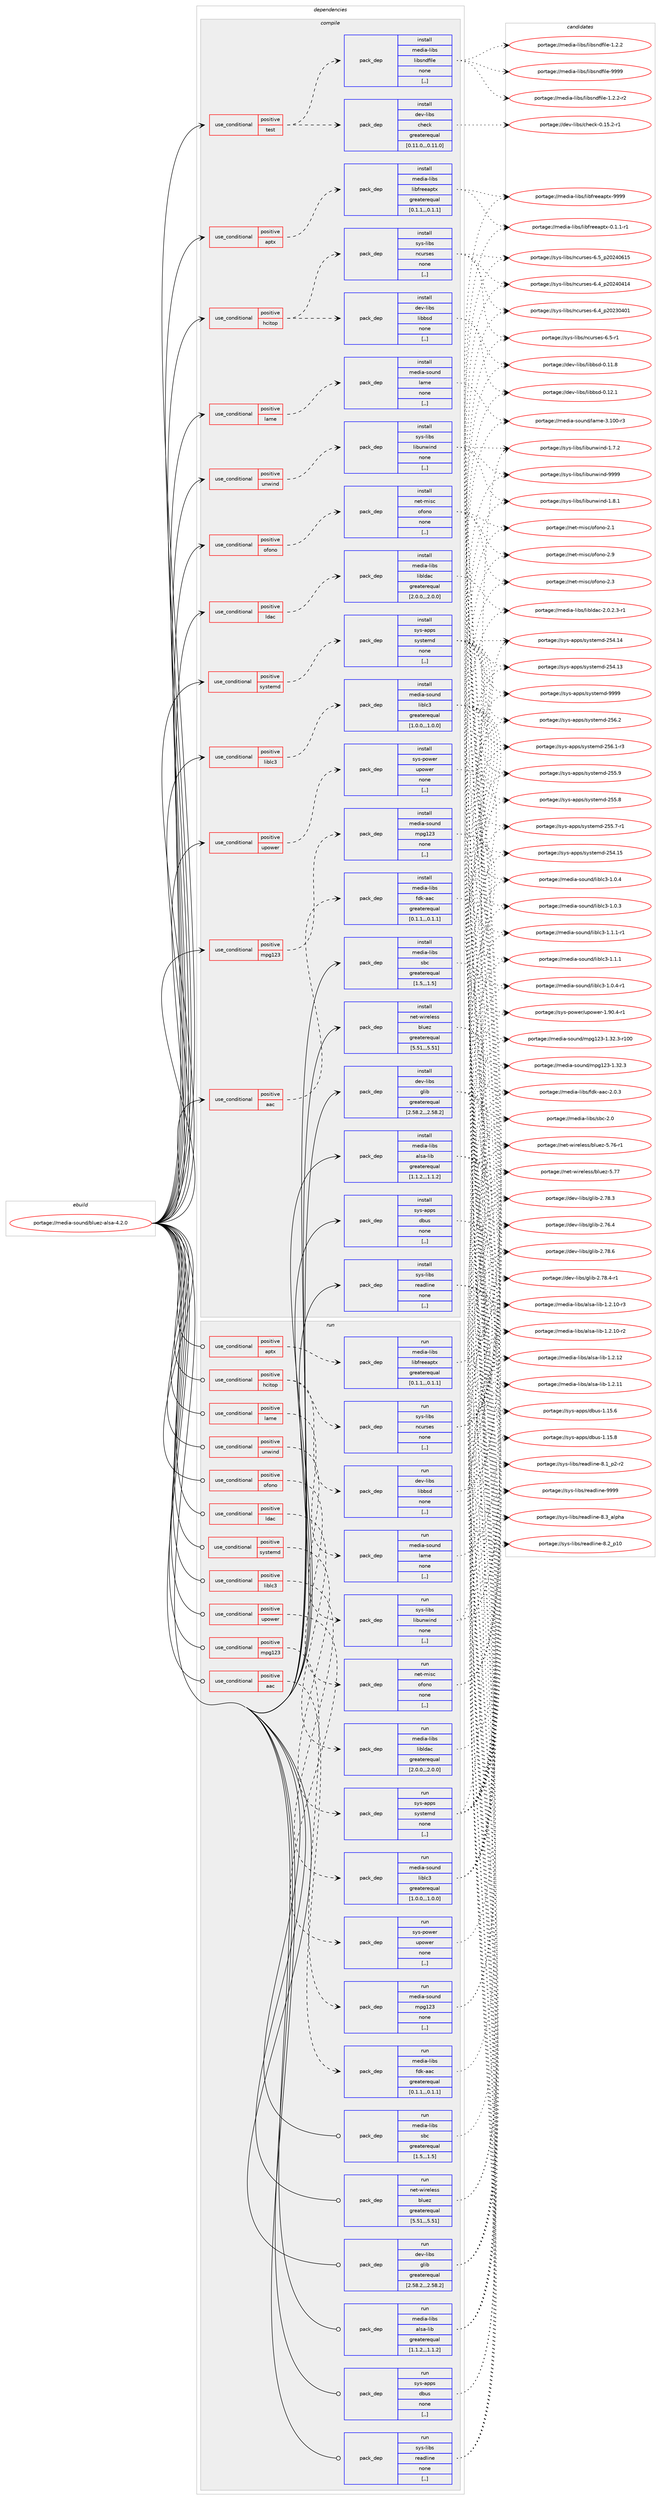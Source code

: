 digraph prolog {

# *************
# Graph options
# *************

newrank=true;
concentrate=true;
compound=true;
graph [rankdir=LR,fontname=Helvetica,fontsize=10,ranksep=1.5];#, ranksep=2.5, nodesep=0.2];
edge  [arrowhead=vee];
node  [fontname=Helvetica,fontsize=10];

# **********
# The ebuild
# **********

subgraph cluster_leftcol {
color=gray;
label=<<i>ebuild</i>>;
id [label="portage://media-sound/bluez-alsa-4.2.0", color=red, width=4, href="../media-sound/bluez-alsa-4.2.0.svg"];
}

# ****************
# The dependencies
# ****************

subgraph cluster_midcol {
color=gray;
label=<<i>dependencies</i>>;
subgraph cluster_compile {
fillcolor="#eeeeee";
style=filled;
label=<<i>compile</i>>;
subgraph cond79362 {
dependency313427 [label=<<TABLE BORDER="0" CELLBORDER="1" CELLSPACING="0" CELLPADDING="4"><TR><TD ROWSPAN="3" CELLPADDING="10">use_conditional</TD></TR><TR><TD>positive</TD></TR><TR><TD>aac</TD></TR></TABLE>>, shape=none, color=red];
subgraph pack231629 {
dependency313428 [label=<<TABLE BORDER="0" CELLBORDER="1" CELLSPACING="0" CELLPADDING="4" WIDTH="220"><TR><TD ROWSPAN="6" CELLPADDING="30">pack_dep</TD></TR><TR><TD WIDTH="110">install</TD></TR><TR><TD>media-libs</TD></TR><TR><TD>fdk-aac</TD></TR><TR><TD>greaterequal</TD></TR><TR><TD>[0.1.1,,,0.1.1]</TD></TR></TABLE>>, shape=none, color=blue];
}
dependency313427:e -> dependency313428:w [weight=20,style="dashed",arrowhead="vee"];
}
id:e -> dependency313427:w [weight=20,style="solid",arrowhead="vee"];
subgraph cond79363 {
dependency313429 [label=<<TABLE BORDER="0" CELLBORDER="1" CELLSPACING="0" CELLPADDING="4"><TR><TD ROWSPAN="3" CELLPADDING="10">use_conditional</TD></TR><TR><TD>positive</TD></TR><TR><TD>aptx</TD></TR></TABLE>>, shape=none, color=red];
subgraph pack231630 {
dependency313430 [label=<<TABLE BORDER="0" CELLBORDER="1" CELLSPACING="0" CELLPADDING="4" WIDTH="220"><TR><TD ROWSPAN="6" CELLPADDING="30">pack_dep</TD></TR><TR><TD WIDTH="110">install</TD></TR><TR><TD>media-libs</TD></TR><TR><TD>libfreeaptx</TD></TR><TR><TD>greaterequal</TD></TR><TR><TD>[0.1.1,,,0.1.1]</TD></TR></TABLE>>, shape=none, color=blue];
}
dependency313429:e -> dependency313430:w [weight=20,style="dashed",arrowhead="vee"];
}
id:e -> dependency313429:w [weight=20,style="solid",arrowhead="vee"];
subgraph cond79364 {
dependency313431 [label=<<TABLE BORDER="0" CELLBORDER="1" CELLSPACING="0" CELLPADDING="4"><TR><TD ROWSPAN="3" CELLPADDING="10">use_conditional</TD></TR><TR><TD>positive</TD></TR><TR><TD>hcitop</TD></TR></TABLE>>, shape=none, color=red];
subgraph pack231631 {
dependency313432 [label=<<TABLE BORDER="0" CELLBORDER="1" CELLSPACING="0" CELLPADDING="4" WIDTH="220"><TR><TD ROWSPAN="6" CELLPADDING="30">pack_dep</TD></TR><TR><TD WIDTH="110">install</TD></TR><TR><TD>dev-libs</TD></TR><TR><TD>libbsd</TD></TR><TR><TD>none</TD></TR><TR><TD>[,,]</TD></TR></TABLE>>, shape=none, color=blue];
}
dependency313431:e -> dependency313432:w [weight=20,style="dashed",arrowhead="vee"];
subgraph pack231632 {
dependency313433 [label=<<TABLE BORDER="0" CELLBORDER="1" CELLSPACING="0" CELLPADDING="4" WIDTH="220"><TR><TD ROWSPAN="6" CELLPADDING="30">pack_dep</TD></TR><TR><TD WIDTH="110">install</TD></TR><TR><TD>sys-libs</TD></TR><TR><TD>ncurses</TD></TR><TR><TD>none</TD></TR><TR><TD>[,,]</TD></TR></TABLE>>, shape=none, color=blue];
}
dependency313431:e -> dependency313433:w [weight=20,style="dashed",arrowhead="vee"];
}
id:e -> dependency313431:w [weight=20,style="solid",arrowhead="vee"];
subgraph cond79365 {
dependency313434 [label=<<TABLE BORDER="0" CELLBORDER="1" CELLSPACING="0" CELLPADDING="4"><TR><TD ROWSPAN="3" CELLPADDING="10">use_conditional</TD></TR><TR><TD>positive</TD></TR><TR><TD>lame</TD></TR></TABLE>>, shape=none, color=red];
subgraph pack231633 {
dependency313435 [label=<<TABLE BORDER="0" CELLBORDER="1" CELLSPACING="0" CELLPADDING="4" WIDTH="220"><TR><TD ROWSPAN="6" CELLPADDING="30">pack_dep</TD></TR><TR><TD WIDTH="110">install</TD></TR><TR><TD>media-sound</TD></TR><TR><TD>lame</TD></TR><TR><TD>none</TD></TR><TR><TD>[,,]</TD></TR></TABLE>>, shape=none, color=blue];
}
dependency313434:e -> dependency313435:w [weight=20,style="dashed",arrowhead="vee"];
}
id:e -> dependency313434:w [weight=20,style="solid",arrowhead="vee"];
subgraph cond79366 {
dependency313436 [label=<<TABLE BORDER="0" CELLBORDER="1" CELLSPACING="0" CELLPADDING="4"><TR><TD ROWSPAN="3" CELLPADDING="10">use_conditional</TD></TR><TR><TD>positive</TD></TR><TR><TD>ldac</TD></TR></TABLE>>, shape=none, color=red];
subgraph pack231634 {
dependency313437 [label=<<TABLE BORDER="0" CELLBORDER="1" CELLSPACING="0" CELLPADDING="4" WIDTH="220"><TR><TD ROWSPAN="6" CELLPADDING="30">pack_dep</TD></TR><TR><TD WIDTH="110">install</TD></TR><TR><TD>media-libs</TD></TR><TR><TD>libldac</TD></TR><TR><TD>greaterequal</TD></TR><TR><TD>[2.0.0,,,2.0.0]</TD></TR></TABLE>>, shape=none, color=blue];
}
dependency313436:e -> dependency313437:w [weight=20,style="dashed",arrowhead="vee"];
}
id:e -> dependency313436:w [weight=20,style="solid",arrowhead="vee"];
subgraph cond79367 {
dependency313438 [label=<<TABLE BORDER="0" CELLBORDER="1" CELLSPACING="0" CELLPADDING="4"><TR><TD ROWSPAN="3" CELLPADDING="10">use_conditional</TD></TR><TR><TD>positive</TD></TR><TR><TD>liblc3</TD></TR></TABLE>>, shape=none, color=red];
subgraph pack231635 {
dependency313439 [label=<<TABLE BORDER="0" CELLBORDER="1" CELLSPACING="0" CELLPADDING="4" WIDTH="220"><TR><TD ROWSPAN="6" CELLPADDING="30">pack_dep</TD></TR><TR><TD WIDTH="110">install</TD></TR><TR><TD>media-sound</TD></TR><TR><TD>liblc3</TD></TR><TR><TD>greaterequal</TD></TR><TR><TD>[1.0.0,,,1.0.0]</TD></TR></TABLE>>, shape=none, color=blue];
}
dependency313438:e -> dependency313439:w [weight=20,style="dashed",arrowhead="vee"];
}
id:e -> dependency313438:w [weight=20,style="solid",arrowhead="vee"];
subgraph cond79368 {
dependency313440 [label=<<TABLE BORDER="0" CELLBORDER="1" CELLSPACING="0" CELLPADDING="4"><TR><TD ROWSPAN="3" CELLPADDING="10">use_conditional</TD></TR><TR><TD>positive</TD></TR><TR><TD>mpg123</TD></TR></TABLE>>, shape=none, color=red];
subgraph pack231636 {
dependency313441 [label=<<TABLE BORDER="0" CELLBORDER="1" CELLSPACING="0" CELLPADDING="4" WIDTH="220"><TR><TD ROWSPAN="6" CELLPADDING="30">pack_dep</TD></TR><TR><TD WIDTH="110">install</TD></TR><TR><TD>media-sound</TD></TR><TR><TD>mpg123</TD></TR><TR><TD>none</TD></TR><TR><TD>[,,]</TD></TR></TABLE>>, shape=none, color=blue];
}
dependency313440:e -> dependency313441:w [weight=20,style="dashed",arrowhead="vee"];
}
id:e -> dependency313440:w [weight=20,style="solid",arrowhead="vee"];
subgraph cond79369 {
dependency313442 [label=<<TABLE BORDER="0" CELLBORDER="1" CELLSPACING="0" CELLPADDING="4"><TR><TD ROWSPAN="3" CELLPADDING="10">use_conditional</TD></TR><TR><TD>positive</TD></TR><TR><TD>ofono</TD></TR></TABLE>>, shape=none, color=red];
subgraph pack231637 {
dependency313443 [label=<<TABLE BORDER="0" CELLBORDER="1" CELLSPACING="0" CELLPADDING="4" WIDTH="220"><TR><TD ROWSPAN="6" CELLPADDING="30">pack_dep</TD></TR><TR><TD WIDTH="110">install</TD></TR><TR><TD>net-misc</TD></TR><TR><TD>ofono</TD></TR><TR><TD>none</TD></TR><TR><TD>[,,]</TD></TR></TABLE>>, shape=none, color=blue];
}
dependency313442:e -> dependency313443:w [weight=20,style="dashed",arrowhead="vee"];
}
id:e -> dependency313442:w [weight=20,style="solid",arrowhead="vee"];
subgraph cond79370 {
dependency313444 [label=<<TABLE BORDER="0" CELLBORDER="1" CELLSPACING="0" CELLPADDING="4"><TR><TD ROWSPAN="3" CELLPADDING="10">use_conditional</TD></TR><TR><TD>positive</TD></TR><TR><TD>systemd</TD></TR></TABLE>>, shape=none, color=red];
subgraph pack231638 {
dependency313445 [label=<<TABLE BORDER="0" CELLBORDER="1" CELLSPACING="0" CELLPADDING="4" WIDTH="220"><TR><TD ROWSPAN="6" CELLPADDING="30">pack_dep</TD></TR><TR><TD WIDTH="110">install</TD></TR><TR><TD>sys-apps</TD></TR><TR><TD>systemd</TD></TR><TR><TD>none</TD></TR><TR><TD>[,,]</TD></TR></TABLE>>, shape=none, color=blue];
}
dependency313444:e -> dependency313445:w [weight=20,style="dashed",arrowhead="vee"];
}
id:e -> dependency313444:w [weight=20,style="solid",arrowhead="vee"];
subgraph cond79371 {
dependency313446 [label=<<TABLE BORDER="0" CELLBORDER="1" CELLSPACING="0" CELLPADDING="4"><TR><TD ROWSPAN="3" CELLPADDING="10">use_conditional</TD></TR><TR><TD>positive</TD></TR><TR><TD>test</TD></TR></TABLE>>, shape=none, color=red];
subgraph pack231639 {
dependency313447 [label=<<TABLE BORDER="0" CELLBORDER="1" CELLSPACING="0" CELLPADDING="4" WIDTH="220"><TR><TD ROWSPAN="6" CELLPADDING="30">pack_dep</TD></TR><TR><TD WIDTH="110">install</TD></TR><TR><TD>dev-libs</TD></TR><TR><TD>check</TD></TR><TR><TD>greaterequal</TD></TR><TR><TD>[0.11.0,,,0.11.0]</TD></TR></TABLE>>, shape=none, color=blue];
}
dependency313446:e -> dependency313447:w [weight=20,style="dashed",arrowhead="vee"];
subgraph pack231640 {
dependency313448 [label=<<TABLE BORDER="0" CELLBORDER="1" CELLSPACING="0" CELLPADDING="4" WIDTH="220"><TR><TD ROWSPAN="6" CELLPADDING="30">pack_dep</TD></TR><TR><TD WIDTH="110">install</TD></TR><TR><TD>media-libs</TD></TR><TR><TD>libsndfile</TD></TR><TR><TD>none</TD></TR><TR><TD>[,,]</TD></TR></TABLE>>, shape=none, color=blue];
}
dependency313446:e -> dependency313448:w [weight=20,style="dashed",arrowhead="vee"];
}
id:e -> dependency313446:w [weight=20,style="solid",arrowhead="vee"];
subgraph cond79372 {
dependency313449 [label=<<TABLE BORDER="0" CELLBORDER="1" CELLSPACING="0" CELLPADDING="4"><TR><TD ROWSPAN="3" CELLPADDING="10">use_conditional</TD></TR><TR><TD>positive</TD></TR><TR><TD>unwind</TD></TR></TABLE>>, shape=none, color=red];
subgraph pack231641 {
dependency313450 [label=<<TABLE BORDER="0" CELLBORDER="1" CELLSPACING="0" CELLPADDING="4" WIDTH="220"><TR><TD ROWSPAN="6" CELLPADDING="30">pack_dep</TD></TR><TR><TD WIDTH="110">install</TD></TR><TR><TD>sys-libs</TD></TR><TR><TD>libunwind</TD></TR><TR><TD>none</TD></TR><TR><TD>[,,]</TD></TR></TABLE>>, shape=none, color=blue];
}
dependency313449:e -> dependency313450:w [weight=20,style="dashed",arrowhead="vee"];
}
id:e -> dependency313449:w [weight=20,style="solid",arrowhead="vee"];
subgraph cond79373 {
dependency313451 [label=<<TABLE BORDER="0" CELLBORDER="1" CELLSPACING="0" CELLPADDING="4"><TR><TD ROWSPAN="3" CELLPADDING="10">use_conditional</TD></TR><TR><TD>positive</TD></TR><TR><TD>upower</TD></TR></TABLE>>, shape=none, color=red];
subgraph pack231642 {
dependency313452 [label=<<TABLE BORDER="0" CELLBORDER="1" CELLSPACING="0" CELLPADDING="4" WIDTH="220"><TR><TD ROWSPAN="6" CELLPADDING="30">pack_dep</TD></TR><TR><TD WIDTH="110">install</TD></TR><TR><TD>sys-power</TD></TR><TR><TD>upower</TD></TR><TR><TD>none</TD></TR><TR><TD>[,,]</TD></TR></TABLE>>, shape=none, color=blue];
}
dependency313451:e -> dependency313452:w [weight=20,style="dashed",arrowhead="vee"];
}
id:e -> dependency313451:w [weight=20,style="solid",arrowhead="vee"];
subgraph pack231643 {
dependency313453 [label=<<TABLE BORDER="0" CELLBORDER="1" CELLSPACING="0" CELLPADDING="4" WIDTH="220"><TR><TD ROWSPAN="6" CELLPADDING="30">pack_dep</TD></TR><TR><TD WIDTH="110">install</TD></TR><TR><TD>dev-libs</TD></TR><TR><TD>glib</TD></TR><TR><TD>greaterequal</TD></TR><TR><TD>[2.58.2,,,2.58.2]</TD></TR></TABLE>>, shape=none, color=blue];
}
id:e -> dependency313453:w [weight=20,style="solid",arrowhead="vee"];
subgraph pack231644 {
dependency313454 [label=<<TABLE BORDER="0" CELLBORDER="1" CELLSPACING="0" CELLPADDING="4" WIDTH="220"><TR><TD ROWSPAN="6" CELLPADDING="30">pack_dep</TD></TR><TR><TD WIDTH="110">install</TD></TR><TR><TD>media-libs</TD></TR><TR><TD>alsa-lib</TD></TR><TR><TD>greaterequal</TD></TR><TR><TD>[1.1.2,,,1.1.2]</TD></TR></TABLE>>, shape=none, color=blue];
}
id:e -> dependency313454:w [weight=20,style="solid",arrowhead="vee"];
subgraph pack231645 {
dependency313455 [label=<<TABLE BORDER="0" CELLBORDER="1" CELLSPACING="0" CELLPADDING="4" WIDTH="220"><TR><TD ROWSPAN="6" CELLPADDING="30">pack_dep</TD></TR><TR><TD WIDTH="110">install</TD></TR><TR><TD>media-libs</TD></TR><TR><TD>sbc</TD></TR><TR><TD>greaterequal</TD></TR><TR><TD>[1.5,,,1.5]</TD></TR></TABLE>>, shape=none, color=blue];
}
id:e -> dependency313455:w [weight=20,style="solid",arrowhead="vee"];
subgraph pack231646 {
dependency313456 [label=<<TABLE BORDER="0" CELLBORDER="1" CELLSPACING="0" CELLPADDING="4" WIDTH="220"><TR><TD ROWSPAN="6" CELLPADDING="30">pack_dep</TD></TR><TR><TD WIDTH="110">install</TD></TR><TR><TD>net-wireless</TD></TR><TR><TD>bluez</TD></TR><TR><TD>greaterequal</TD></TR><TR><TD>[5.51,,,5.51]</TD></TR></TABLE>>, shape=none, color=blue];
}
id:e -> dependency313456:w [weight=20,style="solid",arrowhead="vee"];
subgraph pack231647 {
dependency313457 [label=<<TABLE BORDER="0" CELLBORDER="1" CELLSPACING="0" CELLPADDING="4" WIDTH="220"><TR><TD ROWSPAN="6" CELLPADDING="30">pack_dep</TD></TR><TR><TD WIDTH="110">install</TD></TR><TR><TD>sys-apps</TD></TR><TR><TD>dbus</TD></TR><TR><TD>none</TD></TR><TR><TD>[,,]</TD></TR></TABLE>>, shape=none, color=blue];
}
id:e -> dependency313457:w [weight=20,style="solid",arrowhead="vee"];
subgraph pack231648 {
dependency313458 [label=<<TABLE BORDER="0" CELLBORDER="1" CELLSPACING="0" CELLPADDING="4" WIDTH="220"><TR><TD ROWSPAN="6" CELLPADDING="30">pack_dep</TD></TR><TR><TD WIDTH="110">install</TD></TR><TR><TD>sys-libs</TD></TR><TR><TD>readline</TD></TR><TR><TD>none</TD></TR><TR><TD>[,,]</TD></TR></TABLE>>, shape=none, color=blue];
}
id:e -> dependency313458:w [weight=20,style="solid",arrowhead="vee"];
}
subgraph cluster_compileandrun {
fillcolor="#eeeeee";
style=filled;
label=<<i>compile and run</i>>;
}
subgraph cluster_run {
fillcolor="#eeeeee";
style=filled;
label=<<i>run</i>>;
subgraph cond79374 {
dependency313459 [label=<<TABLE BORDER="0" CELLBORDER="1" CELLSPACING="0" CELLPADDING="4"><TR><TD ROWSPAN="3" CELLPADDING="10">use_conditional</TD></TR><TR><TD>positive</TD></TR><TR><TD>aac</TD></TR></TABLE>>, shape=none, color=red];
subgraph pack231649 {
dependency313460 [label=<<TABLE BORDER="0" CELLBORDER="1" CELLSPACING="0" CELLPADDING="4" WIDTH="220"><TR><TD ROWSPAN="6" CELLPADDING="30">pack_dep</TD></TR><TR><TD WIDTH="110">run</TD></TR><TR><TD>media-libs</TD></TR><TR><TD>fdk-aac</TD></TR><TR><TD>greaterequal</TD></TR><TR><TD>[0.1.1,,,0.1.1]</TD></TR></TABLE>>, shape=none, color=blue];
}
dependency313459:e -> dependency313460:w [weight=20,style="dashed",arrowhead="vee"];
}
id:e -> dependency313459:w [weight=20,style="solid",arrowhead="odot"];
subgraph cond79375 {
dependency313461 [label=<<TABLE BORDER="0" CELLBORDER="1" CELLSPACING="0" CELLPADDING="4"><TR><TD ROWSPAN="3" CELLPADDING="10">use_conditional</TD></TR><TR><TD>positive</TD></TR><TR><TD>aptx</TD></TR></TABLE>>, shape=none, color=red];
subgraph pack231650 {
dependency313462 [label=<<TABLE BORDER="0" CELLBORDER="1" CELLSPACING="0" CELLPADDING="4" WIDTH="220"><TR><TD ROWSPAN="6" CELLPADDING="30">pack_dep</TD></TR><TR><TD WIDTH="110">run</TD></TR><TR><TD>media-libs</TD></TR><TR><TD>libfreeaptx</TD></TR><TR><TD>greaterequal</TD></TR><TR><TD>[0.1.1,,,0.1.1]</TD></TR></TABLE>>, shape=none, color=blue];
}
dependency313461:e -> dependency313462:w [weight=20,style="dashed",arrowhead="vee"];
}
id:e -> dependency313461:w [weight=20,style="solid",arrowhead="odot"];
subgraph cond79376 {
dependency313463 [label=<<TABLE BORDER="0" CELLBORDER="1" CELLSPACING="0" CELLPADDING="4"><TR><TD ROWSPAN="3" CELLPADDING="10">use_conditional</TD></TR><TR><TD>positive</TD></TR><TR><TD>hcitop</TD></TR></TABLE>>, shape=none, color=red];
subgraph pack231651 {
dependency313464 [label=<<TABLE BORDER="0" CELLBORDER="1" CELLSPACING="0" CELLPADDING="4" WIDTH="220"><TR><TD ROWSPAN="6" CELLPADDING="30">pack_dep</TD></TR><TR><TD WIDTH="110">run</TD></TR><TR><TD>dev-libs</TD></TR><TR><TD>libbsd</TD></TR><TR><TD>none</TD></TR><TR><TD>[,,]</TD></TR></TABLE>>, shape=none, color=blue];
}
dependency313463:e -> dependency313464:w [weight=20,style="dashed",arrowhead="vee"];
subgraph pack231652 {
dependency313465 [label=<<TABLE BORDER="0" CELLBORDER="1" CELLSPACING="0" CELLPADDING="4" WIDTH="220"><TR><TD ROWSPAN="6" CELLPADDING="30">pack_dep</TD></TR><TR><TD WIDTH="110">run</TD></TR><TR><TD>sys-libs</TD></TR><TR><TD>ncurses</TD></TR><TR><TD>none</TD></TR><TR><TD>[,,]</TD></TR></TABLE>>, shape=none, color=blue];
}
dependency313463:e -> dependency313465:w [weight=20,style="dashed",arrowhead="vee"];
}
id:e -> dependency313463:w [weight=20,style="solid",arrowhead="odot"];
subgraph cond79377 {
dependency313466 [label=<<TABLE BORDER="0" CELLBORDER="1" CELLSPACING="0" CELLPADDING="4"><TR><TD ROWSPAN="3" CELLPADDING="10">use_conditional</TD></TR><TR><TD>positive</TD></TR><TR><TD>lame</TD></TR></TABLE>>, shape=none, color=red];
subgraph pack231653 {
dependency313467 [label=<<TABLE BORDER="0" CELLBORDER="1" CELLSPACING="0" CELLPADDING="4" WIDTH="220"><TR><TD ROWSPAN="6" CELLPADDING="30">pack_dep</TD></TR><TR><TD WIDTH="110">run</TD></TR><TR><TD>media-sound</TD></TR><TR><TD>lame</TD></TR><TR><TD>none</TD></TR><TR><TD>[,,]</TD></TR></TABLE>>, shape=none, color=blue];
}
dependency313466:e -> dependency313467:w [weight=20,style="dashed",arrowhead="vee"];
}
id:e -> dependency313466:w [weight=20,style="solid",arrowhead="odot"];
subgraph cond79378 {
dependency313468 [label=<<TABLE BORDER="0" CELLBORDER="1" CELLSPACING="0" CELLPADDING="4"><TR><TD ROWSPAN="3" CELLPADDING="10">use_conditional</TD></TR><TR><TD>positive</TD></TR><TR><TD>ldac</TD></TR></TABLE>>, shape=none, color=red];
subgraph pack231654 {
dependency313469 [label=<<TABLE BORDER="0" CELLBORDER="1" CELLSPACING="0" CELLPADDING="4" WIDTH="220"><TR><TD ROWSPAN="6" CELLPADDING="30">pack_dep</TD></TR><TR><TD WIDTH="110">run</TD></TR><TR><TD>media-libs</TD></TR><TR><TD>libldac</TD></TR><TR><TD>greaterequal</TD></TR><TR><TD>[2.0.0,,,2.0.0]</TD></TR></TABLE>>, shape=none, color=blue];
}
dependency313468:e -> dependency313469:w [weight=20,style="dashed",arrowhead="vee"];
}
id:e -> dependency313468:w [weight=20,style="solid",arrowhead="odot"];
subgraph cond79379 {
dependency313470 [label=<<TABLE BORDER="0" CELLBORDER="1" CELLSPACING="0" CELLPADDING="4"><TR><TD ROWSPAN="3" CELLPADDING="10">use_conditional</TD></TR><TR><TD>positive</TD></TR><TR><TD>liblc3</TD></TR></TABLE>>, shape=none, color=red];
subgraph pack231655 {
dependency313471 [label=<<TABLE BORDER="0" CELLBORDER="1" CELLSPACING="0" CELLPADDING="4" WIDTH="220"><TR><TD ROWSPAN="6" CELLPADDING="30">pack_dep</TD></TR><TR><TD WIDTH="110">run</TD></TR><TR><TD>media-sound</TD></TR><TR><TD>liblc3</TD></TR><TR><TD>greaterequal</TD></TR><TR><TD>[1.0.0,,,1.0.0]</TD></TR></TABLE>>, shape=none, color=blue];
}
dependency313470:e -> dependency313471:w [weight=20,style="dashed",arrowhead="vee"];
}
id:e -> dependency313470:w [weight=20,style="solid",arrowhead="odot"];
subgraph cond79380 {
dependency313472 [label=<<TABLE BORDER="0" CELLBORDER="1" CELLSPACING="0" CELLPADDING="4"><TR><TD ROWSPAN="3" CELLPADDING="10">use_conditional</TD></TR><TR><TD>positive</TD></TR><TR><TD>mpg123</TD></TR></TABLE>>, shape=none, color=red];
subgraph pack231656 {
dependency313473 [label=<<TABLE BORDER="0" CELLBORDER="1" CELLSPACING="0" CELLPADDING="4" WIDTH="220"><TR><TD ROWSPAN="6" CELLPADDING="30">pack_dep</TD></TR><TR><TD WIDTH="110">run</TD></TR><TR><TD>media-sound</TD></TR><TR><TD>mpg123</TD></TR><TR><TD>none</TD></TR><TR><TD>[,,]</TD></TR></TABLE>>, shape=none, color=blue];
}
dependency313472:e -> dependency313473:w [weight=20,style="dashed",arrowhead="vee"];
}
id:e -> dependency313472:w [weight=20,style="solid",arrowhead="odot"];
subgraph cond79381 {
dependency313474 [label=<<TABLE BORDER="0" CELLBORDER="1" CELLSPACING="0" CELLPADDING="4"><TR><TD ROWSPAN="3" CELLPADDING="10">use_conditional</TD></TR><TR><TD>positive</TD></TR><TR><TD>ofono</TD></TR></TABLE>>, shape=none, color=red];
subgraph pack231657 {
dependency313475 [label=<<TABLE BORDER="0" CELLBORDER="1" CELLSPACING="0" CELLPADDING="4" WIDTH="220"><TR><TD ROWSPAN="6" CELLPADDING="30">pack_dep</TD></TR><TR><TD WIDTH="110">run</TD></TR><TR><TD>net-misc</TD></TR><TR><TD>ofono</TD></TR><TR><TD>none</TD></TR><TR><TD>[,,]</TD></TR></TABLE>>, shape=none, color=blue];
}
dependency313474:e -> dependency313475:w [weight=20,style="dashed",arrowhead="vee"];
}
id:e -> dependency313474:w [weight=20,style="solid",arrowhead="odot"];
subgraph cond79382 {
dependency313476 [label=<<TABLE BORDER="0" CELLBORDER="1" CELLSPACING="0" CELLPADDING="4"><TR><TD ROWSPAN="3" CELLPADDING="10">use_conditional</TD></TR><TR><TD>positive</TD></TR><TR><TD>systemd</TD></TR></TABLE>>, shape=none, color=red];
subgraph pack231658 {
dependency313477 [label=<<TABLE BORDER="0" CELLBORDER="1" CELLSPACING="0" CELLPADDING="4" WIDTH="220"><TR><TD ROWSPAN="6" CELLPADDING="30">pack_dep</TD></TR><TR><TD WIDTH="110">run</TD></TR><TR><TD>sys-apps</TD></TR><TR><TD>systemd</TD></TR><TR><TD>none</TD></TR><TR><TD>[,,]</TD></TR></TABLE>>, shape=none, color=blue];
}
dependency313476:e -> dependency313477:w [weight=20,style="dashed",arrowhead="vee"];
}
id:e -> dependency313476:w [weight=20,style="solid",arrowhead="odot"];
subgraph cond79383 {
dependency313478 [label=<<TABLE BORDER="0" CELLBORDER="1" CELLSPACING="0" CELLPADDING="4"><TR><TD ROWSPAN="3" CELLPADDING="10">use_conditional</TD></TR><TR><TD>positive</TD></TR><TR><TD>unwind</TD></TR></TABLE>>, shape=none, color=red];
subgraph pack231659 {
dependency313479 [label=<<TABLE BORDER="0" CELLBORDER="1" CELLSPACING="0" CELLPADDING="4" WIDTH="220"><TR><TD ROWSPAN="6" CELLPADDING="30">pack_dep</TD></TR><TR><TD WIDTH="110">run</TD></TR><TR><TD>sys-libs</TD></TR><TR><TD>libunwind</TD></TR><TR><TD>none</TD></TR><TR><TD>[,,]</TD></TR></TABLE>>, shape=none, color=blue];
}
dependency313478:e -> dependency313479:w [weight=20,style="dashed",arrowhead="vee"];
}
id:e -> dependency313478:w [weight=20,style="solid",arrowhead="odot"];
subgraph cond79384 {
dependency313480 [label=<<TABLE BORDER="0" CELLBORDER="1" CELLSPACING="0" CELLPADDING="4"><TR><TD ROWSPAN="3" CELLPADDING="10">use_conditional</TD></TR><TR><TD>positive</TD></TR><TR><TD>upower</TD></TR></TABLE>>, shape=none, color=red];
subgraph pack231660 {
dependency313481 [label=<<TABLE BORDER="0" CELLBORDER="1" CELLSPACING="0" CELLPADDING="4" WIDTH="220"><TR><TD ROWSPAN="6" CELLPADDING="30">pack_dep</TD></TR><TR><TD WIDTH="110">run</TD></TR><TR><TD>sys-power</TD></TR><TR><TD>upower</TD></TR><TR><TD>none</TD></TR><TR><TD>[,,]</TD></TR></TABLE>>, shape=none, color=blue];
}
dependency313480:e -> dependency313481:w [weight=20,style="dashed",arrowhead="vee"];
}
id:e -> dependency313480:w [weight=20,style="solid",arrowhead="odot"];
subgraph pack231661 {
dependency313482 [label=<<TABLE BORDER="0" CELLBORDER="1" CELLSPACING="0" CELLPADDING="4" WIDTH="220"><TR><TD ROWSPAN="6" CELLPADDING="30">pack_dep</TD></TR><TR><TD WIDTH="110">run</TD></TR><TR><TD>dev-libs</TD></TR><TR><TD>glib</TD></TR><TR><TD>greaterequal</TD></TR><TR><TD>[2.58.2,,,2.58.2]</TD></TR></TABLE>>, shape=none, color=blue];
}
id:e -> dependency313482:w [weight=20,style="solid",arrowhead="odot"];
subgraph pack231662 {
dependency313483 [label=<<TABLE BORDER="0" CELLBORDER="1" CELLSPACING="0" CELLPADDING="4" WIDTH="220"><TR><TD ROWSPAN="6" CELLPADDING="30">pack_dep</TD></TR><TR><TD WIDTH="110">run</TD></TR><TR><TD>media-libs</TD></TR><TR><TD>alsa-lib</TD></TR><TR><TD>greaterequal</TD></TR><TR><TD>[1.1.2,,,1.1.2]</TD></TR></TABLE>>, shape=none, color=blue];
}
id:e -> dependency313483:w [weight=20,style="solid",arrowhead="odot"];
subgraph pack231663 {
dependency313484 [label=<<TABLE BORDER="0" CELLBORDER="1" CELLSPACING="0" CELLPADDING="4" WIDTH="220"><TR><TD ROWSPAN="6" CELLPADDING="30">pack_dep</TD></TR><TR><TD WIDTH="110">run</TD></TR><TR><TD>media-libs</TD></TR><TR><TD>sbc</TD></TR><TR><TD>greaterequal</TD></TR><TR><TD>[1.5,,,1.5]</TD></TR></TABLE>>, shape=none, color=blue];
}
id:e -> dependency313484:w [weight=20,style="solid",arrowhead="odot"];
subgraph pack231664 {
dependency313485 [label=<<TABLE BORDER="0" CELLBORDER="1" CELLSPACING="0" CELLPADDING="4" WIDTH="220"><TR><TD ROWSPAN="6" CELLPADDING="30">pack_dep</TD></TR><TR><TD WIDTH="110">run</TD></TR><TR><TD>net-wireless</TD></TR><TR><TD>bluez</TD></TR><TR><TD>greaterequal</TD></TR><TR><TD>[5.51,,,5.51]</TD></TR></TABLE>>, shape=none, color=blue];
}
id:e -> dependency313485:w [weight=20,style="solid",arrowhead="odot"];
subgraph pack231665 {
dependency313486 [label=<<TABLE BORDER="0" CELLBORDER="1" CELLSPACING="0" CELLPADDING="4" WIDTH="220"><TR><TD ROWSPAN="6" CELLPADDING="30">pack_dep</TD></TR><TR><TD WIDTH="110">run</TD></TR><TR><TD>sys-apps</TD></TR><TR><TD>dbus</TD></TR><TR><TD>none</TD></TR><TR><TD>[,,]</TD></TR></TABLE>>, shape=none, color=blue];
}
id:e -> dependency313486:w [weight=20,style="solid",arrowhead="odot"];
subgraph pack231666 {
dependency313487 [label=<<TABLE BORDER="0" CELLBORDER="1" CELLSPACING="0" CELLPADDING="4" WIDTH="220"><TR><TD ROWSPAN="6" CELLPADDING="30">pack_dep</TD></TR><TR><TD WIDTH="110">run</TD></TR><TR><TD>sys-libs</TD></TR><TR><TD>readline</TD></TR><TR><TD>none</TD></TR><TR><TD>[,,]</TD></TR></TABLE>>, shape=none, color=blue];
}
id:e -> dependency313487:w [weight=20,style="solid",arrowhead="odot"];
}
}

# **************
# The candidates
# **************

subgraph cluster_choices {
rank=same;
color=gray;
label=<<i>candidates</i>>;

subgraph choice231629 {
color=black;
nodesep=1;
choice1091011001059745108105981154710210010745979799455046484651 [label="portage://media-libs/fdk-aac-2.0.3", color=red, width=4,href="../media-libs/fdk-aac-2.0.3.svg"];
dependency313428:e -> choice1091011001059745108105981154710210010745979799455046484651:w [style=dotted,weight="100"];
}
subgraph choice231630 {
color=black;
nodesep=1;
choice1091011001059745108105981154710810598102114101101971121161204557575757 [label="portage://media-libs/libfreeaptx-9999", color=red, width=4,href="../media-libs/libfreeaptx-9999.svg"];
choice1091011001059745108105981154710810598102114101101971121161204548464946494511449 [label="portage://media-libs/libfreeaptx-0.1.1-r1", color=red, width=4,href="../media-libs/libfreeaptx-0.1.1-r1.svg"];
dependency313430:e -> choice1091011001059745108105981154710810598102114101101971121161204557575757:w [style=dotted,weight="100"];
dependency313430:e -> choice1091011001059745108105981154710810598102114101101971121161204548464946494511449:w [style=dotted,weight="100"];
}
subgraph choice231631 {
color=black;
nodesep=1;
choice100101118451081059811547108105989811510045484649504649 [label="portage://dev-libs/libbsd-0.12.1", color=red, width=4,href="../dev-libs/libbsd-0.12.1.svg"];
choice100101118451081059811547108105989811510045484649494656 [label="portage://dev-libs/libbsd-0.11.8", color=red, width=4,href="../dev-libs/libbsd-0.11.8.svg"];
dependency313432:e -> choice100101118451081059811547108105989811510045484649504649:w [style=dotted,weight="100"];
dependency313432:e -> choice100101118451081059811547108105989811510045484649494656:w [style=dotted,weight="100"];
}
subgraph choice231632 {
color=black;
nodesep=1;
choice1151211154510810598115471109911711411510111545544653951125048505248544953 [label="portage://sys-libs/ncurses-6.5_p20240615", color=red, width=4,href="../sys-libs/ncurses-6.5_p20240615.svg"];
choice11512111545108105981154711099117114115101115455446534511449 [label="portage://sys-libs/ncurses-6.5-r1", color=red, width=4,href="../sys-libs/ncurses-6.5-r1.svg"];
choice1151211154510810598115471109911711411510111545544652951125048505248524952 [label="portage://sys-libs/ncurses-6.4_p20240414", color=red, width=4,href="../sys-libs/ncurses-6.4_p20240414.svg"];
choice1151211154510810598115471109911711411510111545544652951125048505148524849 [label="portage://sys-libs/ncurses-6.4_p20230401", color=red, width=4,href="../sys-libs/ncurses-6.4_p20230401.svg"];
dependency313433:e -> choice1151211154510810598115471109911711411510111545544653951125048505248544953:w [style=dotted,weight="100"];
dependency313433:e -> choice11512111545108105981154711099117114115101115455446534511449:w [style=dotted,weight="100"];
dependency313433:e -> choice1151211154510810598115471109911711411510111545544652951125048505248524952:w [style=dotted,weight="100"];
dependency313433:e -> choice1151211154510810598115471109911711411510111545544652951125048505148524849:w [style=dotted,weight="100"];
}
subgraph choice231633 {
color=black;
nodesep=1;
choice109101100105974511511111711010047108971091014551464948484511451 [label="portage://media-sound/lame-3.100-r3", color=red, width=4,href="../media-sound/lame-3.100-r3.svg"];
dependency313435:e -> choice109101100105974511511111711010047108971091014551464948484511451:w [style=dotted,weight="100"];
}
subgraph choice231634 {
color=black;
nodesep=1;
choice1091011001059745108105981154710810598108100979945504648465046514511449 [label="portage://media-libs/libldac-2.0.2.3-r1", color=red, width=4,href="../media-libs/libldac-2.0.2.3-r1.svg"];
dependency313437:e -> choice1091011001059745108105981154710810598108100979945504648465046514511449:w [style=dotted,weight="100"];
}
subgraph choice231635 {
color=black;
nodesep=1;
choice1091011001059745115111117110100471081059810899514549464946494511449 [label="portage://media-sound/liblc3-1.1.1-r1", color=red, width=4,href="../media-sound/liblc3-1.1.1-r1.svg"];
choice109101100105974511511111711010047108105981089951454946494649 [label="portage://media-sound/liblc3-1.1.1", color=red, width=4,href="../media-sound/liblc3-1.1.1.svg"];
choice1091011001059745115111117110100471081059810899514549464846524511449 [label="portage://media-sound/liblc3-1.0.4-r1", color=red, width=4,href="../media-sound/liblc3-1.0.4-r1.svg"];
choice109101100105974511511111711010047108105981089951454946484652 [label="portage://media-sound/liblc3-1.0.4", color=red, width=4,href="../media-sound/liblc3-1.0.4.svg"];
choice109101100105974511511111711010047108105981089951454946484651 [label="portage://media-sound/liblc3-1.0.3", color=red, width=4,href="../media-sound/liblc3-1.0.3.svg"];
dependency313439:e -> choice1091011001059745115111117110100471081059810899514549464946494511449:w [style=dotted,weight="100"];
dependency313439:e -> choice109101100105974511511111711010047108105981089951454946494649:w [style=dotted,weight="100"];
dependency313439:e -> choice1091011001059745115111117110100471081059810899514549464846524511449:w [style=dotted,weight="100"];
dependency313439:e -> choice109101100105974511511111711010047108105981089951454946484652:w [style=dotted,weight="100"];
dependency313439:e -> choice109101100105974511511111711010047108105981089951454946484651:w [style=dotted,weight="100"];
}
subgraph choice231636 {
color=black;
nodesep=1;
choice1091011001059745115111117110100471091121034950514549465150465145114494848 [label="portage://media-sound/mpg123-1.32.3-r100", color=red, width=4,href="../media-sound/mpg123-1.32.3-r100.svg"];
choice10910110010597451151111171101004710911210349505145494651504651 [label="portage://media-sound/mpg123-1.32.3", color=red, width=4,href="../media-sound/mpg123-1.32.3.svg"];
dependency313441:e -> choice1091011001059745115111117110100471091121034950514549465150465145114494848:w [style=dotted,weight="100"];
dependency313441:e -> choice10910110010597451151111171101004710911210349505145494651504651:w [style=dotted,weight="100"];
}
subgraph choice231637 {
color=black;
nodesep=1;
choice11010111645109105115994711110211111011145504657 [label="portage://net-misc/ofono-2.9", color=red, width=4,href="../net-misc/ofono-2.9.svg"];
choice11010111645109105115994711110211111011145504651 [label="portage://net-misc/ofono-2.3", color=red, width=4,href="../net-misc/ofono-2.3.svg"];
choice11010111645109105115994711110211111011145504649 [label="portage://net-misc/ofono-2.1", color=red, width=4,href="../net-misc/ofono-2.1.svg"];
dependency313443:e -> choice11010111645109105115994711110211111011145504657:w [style=dotted,weight="100"];
dependency313443:e -> choice11010111645109105115994711110211111011145504651:w [style=dotted,weight="100"];
dependency313443:e -> choice11010111645109105115994711110211111011145504649:w [style=dotted,weight="100"];
}
subgraph choice231638 {
color=black;
nodesep=1;
choice1151211154597112112115471151211151161011091004557575757 [label="portage://sys-apps/systemd-9999", color=red, width=4,href="../sys-apps/systemd-9999.svg"];
choice115121115459711211211547115121115116101109100455053544650 [label="portage://sys-apps/systemd-256.2", color=red, width=4,href="../sys-apps/systemd-256.2.svg"];
choice1151211154597112112115471151211151161011091004550535446494511451 [label="portage://sys-apps/systemd-256.1-r3", color=red, width=4,href="../sys-apps/systemd-256.1-r3.svg"];
choice115121115459711211211547115121115116101109100455053534657 [label="portage://sys-apps/systemd-255.9", color=red, width=4,href="../sys-apps/systemd-255.9.svg"];
choice115121115459711211211547115121115116101109100455053534656 [label="portage://sys-apps/systemd-255.8", color=red, width=4,href="../sys-apps/systemd-255.8.svg"];
choice1151211154597112112115471151211151161011091004550535346554511449 [label="portage://sys-apps/systemd-255.7-r1", color=red, width=4,href="../sys-apps/systemd-255.7-r1.svg"];
choice11512111545971121121154711512111511610110910045505352464953 [label="portage://sys-apps/systemd-254.15", color=red, width=4,href="../sys-apps/systemd-254.15.svg"];
choice11512111545971121121154711512111511610110910045505352464952 [label="portage://sys-apps/systemd-254.14", color=red, width=4,href="../sys-apps/systemd-254.14.svg"];
choice11512111545971121121154711512111511610110910045505352464951 [label="portage://sys-apps/systemd-254.13", color=red, width=4,href="../sys-apps/systemd-254.13.svg"];
dependency313445:e -> choice1151211154597112112115471151211151161011091004557575757:w [style=dotted,weight="100"];
dependency313445:e -> choice115121115459711211211547115121115116101109100455053544650:w [style=dotted,weight="100"];
dependency313445:e -> choice1151211154597112112115471151211151161011091004550535446494511451:w [style=dotted,weight="100"];
dependency313445:e -> choice115121115459711211211547115121115116101109100455053534657:w [style=dotted,weight="100"];
dependency313445:e -> choice115121115459711211211547115121115116101109100455053534656:w [style=dotted,weight="100"];
dependency313445:e -> choice1151211154597112112115471151211151161011091004550535346554511449:w [style=dotted,weight="100"];
dependency313445:e -> choice11512111545971121121154711512111511610110910045505352464953:w [style=dotted,weight="100"];
dependency313445:e -> choice11512111545971121121154711512111511610110910045505352464952:w [style=dotted,weight="100"];
dependency313445:e -> choice11512111545971121121154711512111511610110910045505352464951:w [style=dotted,weight="100"];
}
subgraph choice231639 {
color=black;
nodesep=1;
choice1001011184510810598115479910410199107454846495346504511449 [label="portage://dev-libs/check-0.15.2-r1", color=red, width=4,href="../dev-libs/check-0.15.2-r1.svg"];
dependency313447:e -> choice1001011184510810598115479910410199107454846495346504511449:w [style=dotted,weight="100"];
}
subgraph choice231640 {
color=black;
nodesep=1;
choice10910110010597451081059811547108105981151101001021051081014557575757 [label="portage://media-libs/libsndfile-9999", color=red, width=4,href="../media-libs/libsndfile-9999.svg"];
choice10910110010597451081059811547108105981151101001021051081014549465046504511450 [label="portage://media-libs/libsndfile-1.2.2-r2", color=red, width=4,href="../media-libs/libsndfile-1.2.2-r2.svg"];
choice1091011001059745108105981154710810598115110100102105108101454946504650 [label="portage://media-libs/libsndfile-1.2.2", color=red, width=4,href="../media-libs/libsndfile-1.2.2.svg"];
dependency313448:e -> choice10910110010597451081059811547108105981151101001021051081014557575757:w [style=dotted,weight="100"];
dependency313448:e -> choice10910110010597451081059811547108105981151101001021051081014549465046504511450:w [style=dotted,weight="100"];
dependency313448:e -> choice1091011001059745108105981154710810598115110100102105108101454946504650:w [style=dotted,weight="100"];
}
subgraph choice231641 {
color=black;
nodesep=1;
choice115121115451081059811547108105981171101191051101004557575757 [label="portage://sys-libs/libunwind-9999", color=red, width=4,href="../sys-libs/libunwind-9999.svg"];
choice11512111545108105981154710810598117110119105110100454946564649 [label="portage://sys-libs/libunwind-1.8.1", color=red, width=4,href="../sys-libs/libunwind-1.8.1.svg"];
choice11512111545108105981154710810598117110119105110100454946554650 [label="portage://sys-libs/libunwind-1.7.2", color=red, width=4,href="../sys-libs/libunwind-1.7.2.svg"];
dependency313450:e -> choice115121115451081059811547108105981171101191051101004557575757:w [style=dotted,weight="100"];
dependency313450:e -> choice11512111545108105981154710810598117110119105110100454946564649:w [style=dotted,weight="100"];
dependency313450:e -> choice11512111545108105981154710810598117110119105110100454946554650:w [style=dotted,weight="100"];
}
subgraph choice231642 {
color=black;
nodesep=1;
choice1151211154511211111910111447117112111119101114454946574846524511449 [label="portage://sys-power/upower-1.90.4-r1", color=red, width=4,href="../sys-power/upower-1.90.4-r1.svg"];
dependency313452:e -> choice1151211154511211111910111447117112111119101114454946574846524511449:w [style=dotted,weight="100"];
}
subgraph choice231643 {
color=black;
nodesep=1;
choice1001011184510810598115471031081059845504655564654 [label="portage://dev-libs/glib-2.78.6", color=red, width=4,href="../dev-libs/glib-2.78.6.svg"];
choice10010111845108105981154710310810598455046555646524511449 [label="portage://dev-libs/glib-2.78.4-r1", color=red, width=4,href="../dev-libs/glib-2.78.4-r1.svg"];
choice1001011184510810598115471031081059845504655564651 [label="portage://dev-libs/glib-2.78.3", color=red, width=4,href="../dev-libs/glib-2.78.3.svg"];
choice1001011184510810598115471031081059845504655544652 [label="portage://dev-libs/glib-2.76.4", color=red, width=4,href="../dev-libs/glib-2.76.4.svg"];
dependency313453:e -> choice1001011184510810598115471031081059845504655564654:w [style=dotted,weight="100"];
dependency313453:e -> choice10010111845108105981154710310810598455046555646524511449:w [style=dotted,weight="100"];
dependency313453:e -> choice1001011184510810598115471031081059845504655564651:w [style=dotted,weight="100"];
dependency313453:e -> choice1001011184510810598115471031081059845504655544652:w [style=dotted,weight="100"];
}
subgraph choice231644 {
color=black;
nodesep=1;
choice109101100105974510810598115479710811597451081059845494650464950 [label="portage://media-libs/alsa-lib-1.2.12", color=red, width=4,href="../media-libs/alsa-lib-1.2.12.svg"];
choice109101100105974510810598115479710811597451081059845494650464949 [label="portage://media-libs/alsa-lib-1.2.11", color=red, width=4,href="../media-libs/alsa-lib-1.2.11.svg"];
choice1091011001059745108105981154797108115974510810598454946504649484511451 [label="portage://media-libs/alsa-lib-1.2.10-r3", color=red, width=4,href="../media-libs/alsa-lib-1.2.10-r3.svg"];
choice1091011001059745108105981154797108115974510810598454946504649484511450 [label="portage://media-libs/alsa-lib-1.2.10-r2", color=red, width=4,href="../media-libs/alsa-lib-1.2.10-r2.svg"];
dependency313454:e -> choice109101100105974510810598115479710811597451081059845494650464950:w [style=dotted,weight="100"];
dependency313454:e -> choice109101100105974510810598115479710811597451081059845494650464949:w [style=dotted,weight="100"];
dependency313454:e -> choice1091011001059745108105981154797108115974510810598454946504649484511451:w [style=dotted,weight="100"];
dependency313454:e -> choice1091011001059745108105981154797108115974510810598454946504649484511450:w [style=dotted,weight="100"];
}
subgraph choice231645 {
color=black;
nodesep=1;
choice10910110010597451081059811547115989945504648 [label="portage://media-libs/sbc-2.0", color=red, width=4,href="../media-libs/sbc-2.0.svg"];
dependency313455:e -> choice10910110010597451081059811547115989945504648:w [style=dotted,weight="100"];
}
subgraph choice231646 {
color=black;
nodesep=1;
choice1101011164511910511410110810111511547981081171011224553465555 [label="portage://net-wireless/bluez-5.77", color=red, width=4,href="../net-wireless/bluez-5.77.svg"];
choice11010111645119105114101108101115115479810811710112245534655544511449 [label="portage://net-wireless/bluez-5.76-r1", color=red, width=4,href="../net-wireless/bluez-5.76-r1.svg"];
dependency313456:e -> choice1101011164511910511410110810111511547981081171011224553465555:w [style=dotted,weight="100"];
dependency313456:e -> choice11010111645119105114101108101115115479810811710112245534655544511449:w [style=dotted,weight="100"];
}
subgraph choice231647 {
color=black;
nodesep=1;
choice1151211154597112112115471009811711545494649534656 [label="portage://sys-apps/dbus-1.15.8", color=red, width=4,href="../sys-apps/dbus-1.15.8.svg"];
choice1151211154597112112115471009811711545494649534654 [label="portage://sys-apps/dbus-1.15.6", color=red, width=4,href="../sys-apps/dbus-1.15.6.svg"];
dependency313457:e -> choice1151211154597112112115471009811711545494649534656:w [style=dotted,weight="100"];
dependency313457:e -> choice1151211154597112112115471009811711545494649534654:w [style=dotted,weight="100"];
}
subgraph choice231648 {
color=black;
nodesep=1;
choice115121115451081059811547114101971001081051101014557575757 [label="portage://sys-libs/readline-9999", color=red, width=4,href="../sys-libs/readline-9999.svg"];
choice1151211154510810598115471141019710010810511010145564651959710811210497 [label="portage://sys-libs/readline-8.3_alpha", color=red, width=4,href="../sys-libs/readline-8.3_alpha.svg"];
choice1151211154510810598115471141019710010810511010145564650951124948 [label="portage://sys-libs/readline-8.2_p10", color=red, width=4,href="../sys-libs/readline-8.2_p10.svg"];
choice115121115451081059811547114101971001081051101014556464995112504511450 [label="portage://sys-libs/readline-8.1_p2-r2", color=red, width=4,href="../sys-libs/readline-8.1_p2-r2.svg"];
dependency313458:e -> choice115121115451081059811547114101971001081051101014557575757:w [style=dotted,weight="100"];
dependency313458:e -> choice1151211154510810598115471141019710010810511010145564651959710811210497:w [style=dotted,weight="100"];
dependency313458:e -> choice1151211154510810598115471141019710010810511010145564650951124948:w [style=dotted,weight="100"];
dependency313458:e -> choice115121115451081059811547114101971001081051101014556464995112504511450:w [style=dotted,weight="100"];
}
subgraph choice231649 {
color=black;
nodesep=1;
choice1091011001059745108105981154710210010745979799455046484651 [label="portage://media-libs/fdk-aac-2.0.3", color=red, width=4,href="../media-libs/fdk-aac-2.0.3.svg"];
dependency313460:e -> choice1091011001059745108105981154710210010745979799455046484651:w [style=dotted,weight="100"];
}
subgraph choice231650 {
color=black;
nodesep=1;
choice1091011001059745108105981154710810598102114101101971121161204557575757 [label="portage://media-libs/libfreeaptx-9999", color=red, width=4,href="../media-libs/libfreeaptx-9999.svg"];
choice1091011001059745108105981154710810598102114101101971121161204548464946494511449 [label="portage://media-libs/libfreeaptx-0.1.1-r1", color=red, width=4,href="../media-libs/libfreeaptx-0.1.1-r1.svg"];
dependency313462:e -> choice1091011001059745108105981154710810598102114101101971121161204557575757:w [style=dotted,weight="100"];
dependency313462:e -> choice1091011001059745108105981154710810598102114101101971121161204548464946494511449:w [style=dotted,weight="100"];
}
subgraph choice231651 {
color=black;
nodesep=1;
choice100101118451081059811547108105989811510045484649504649 [label="portage://dev-libs/libbsd-0.12.1", color=red, width=4,href="../dev-libs/libbsd-0.12.1.svg"];
choice100101118451081059811547108105989811510045484649494656 [label="portage://dev-libs/libbsd-0.11.8", color=red, width=4,href="../dev-libs/libbsd-0.11.8.svg"];
dependency313464:e -> choice100101118451081059811547108105989811510045484649504649:w [style=dotted,weight="100"];
dependency313464:e -> choice100101118451081059811547108105989811510045484649494656:w [style=dotted,weight="100"];
}
subgraph choice231652 {
color=black;
nodesep=1;
choice1151211154510810598115471109911711411510111545544653951125048505248544953 [label="portage://sys-libs/ncurses-6.5_p20240615", color=red, width=4,href="../sys-libs/ncurses-6.5_p20240615.svg"];
choice11512111545108105981154711099117114115101115455446534511449 [label="portage://sys-libs/ncurses-6.5-r1", color=red, width=4,href="../sys-libs/ncurses-6.5-r1.svg"];
choice1151211154510810598115471109911711411510111545544652951125048505248524952 [label="portage://sys-libs/ncurses-6.4_p20240414", color=red, width=4,href="../sys-libs/ncurses-6.4_p20240414.svg"];
choice1151211154510810598115471109911711411510111545544652951125048505148524849 [label="portage://sys-libs/ncurses-6.4_p20230401", color=red, width=4,href="../sys-libs/ncurses-6.4_p20230401.svg"];
dependency313465:e -> choice1151211154510810598115471109911711411510111545544653951125048505248544953:w [style=dotted,weight="100"];
dependency313465:e -> choice11512111545108105981154711099117114115101115455446534511449:w [style=dotted,weight="100"];
dependency313465:e -> choice1151211154510810598115471109911711411510111545544652951125048505248524952:w [style=dotted,weight="100"];
dependency313465:e -> choice1151211154510810598115471109911711411510111545544652951125048505148524849:w [style=dotted,weight="100"];
}
subgraph choice231653 {
color=black;
nodesep=1;
choice109101100105974511511111711010047108971091014551464948484511451 [label="portage://media-sound/lame-3.100-r3", color=red, width=4,href="../media-sound/lame-3.100-r3.svg"];
dependency313467:e -> choice109101100105974511511111711010047108971091014551464948484511451:w [style=dotted,weight="100"];
}
subgraph choice231654 {
color=black;
nodesep=1;
choice1091011001059745108105981154710810598108100979945504648465046514511449 [label="portage://media-libs/libldac-2.0.2.3-r1", color=red, width=4,href="../media-libs/libldac-2.0.2.3-r1.svg"];
dependency313469:e -> choice1091011001059745108105981154710810598108100979945504648465046514511449:w [style=dotted,weight="100"];
}
subgraph choice231655 {
color=black;
nodesep=1;
choice1091011001059745115111117110100471081059810899514549464946494511449 [label="portage://media-sound/liblc3-1.1.1-r1", color=red, width=4,href="../media-sound/liblc3-1.1.1-r1.svg"];
choice109101100105974511511111711010047108105981089951454946494649 [label="portage://media-sound/liblc3-1.1.1", color=red, width=4,href="../media-sound/liblc3-1.1.1.svg"];
choice1091011001059745115111117110100471081059810899514549464846524511449 [label="portage://media-sound/liblc3-1.0.4-r1", color=red, width=4,href="../media-sound/liblc3-1.0.4-r1.svg"];
choice109101100105974511511111711010047108105981089951454946484652 [label="portage://media-sound/liblc3-1.0.4", color=red, width=4,href="../media-sound/liblc3-1.0.4.svg"];
choice109101100105974511511111711010047108105981089951454946484651 [label="portage://media-sound/liblc3-1.0.3", color=red, width=4,href="../media-sound/liblc3-1.0.3.svg"];
dependency313471:e -> choice1091011001059745115111117110100471081059810899514549464946494511449:w [style=dotted,weight="100"];
dependency313471:e -> choice109101100105974511511111711010047108105981089951454946494649:w [style=dotted,weight="100"];
dependency313471:e -> choice1091011001059745115111117110100471081059810899514549464846524511449:w [style=dotted,weight="100"];
dependency313471:e -> choice109101100105974511511111711010047108105981089951454946484652:w [style=dotted,weight="100"];
dependency313471:e -> choice109101100105974511511111711010047108105981089951454946484651:w [style=dotted,weight="100"];
}
subgraph choice231656 {
color=black;
nodesep=1;
choice1091011001059745115111117110100471091121034950514549465150465145114494848 [label="portage://media-sound/mpg123-1.32.3-r100", color=red, width=4,href="../media-sound/mpg123-1.32.3-r100.svg"];
choice10910110010597451151111171101004710911210349505145494651504651 [label="portage://media-sound/mpg123-1.32.3", color=red, width=4,href="../media-sound/mpg123-1.32.3.svg"];
dependency313473:e -> choice1091011001059745115111117110100471091121034950514549465150465145114494848:w [style=dotted,weight="100"];
dependency313473:e -> choice10910110010597451151111171101004710911210349505145494651504651:w [style=dotted,weight="100"];
}
subgraph choice231657 {
color=black;
nodesep=1;
choice11010111645109105115994711110211111011145504657 [label="portage://net-misc/ofono-2.9", color=red, width=4,href="../net-misc/ofono-2.9.svg"];
choice11010111645109105115994711110211111011145504651 [label="portage://net-misc/ofono-2.3", color=red, width=4,href="../net-misc/ofono-2.3.svg"];
choice11010111645109105115994711110211111011145504649 [label="portage://net-misc/ofono-2.1", color=red, width=4,href="../net-misc/ofono-2.1.svg"];
dependency313475:e -> choice11010111645109105115994711110211111011145504657:w [style=dotted,weight="100"];
dependency313475:e -> choice11010111645109105115994711110211111011145504651:w [style=dotted,weight="100"];
dependency313475:e -> choice11010111645109105115994711110211111011145504649:w [style=dotted,weight="100"];
}
subgraph choice231658 {
color=black;
nodesep=1;
choice1151211154597112112115471151211151161011091004557575757 [label="portage://sys-apps/systemd-9999", color=red, width=4,href="../sys-apps/systemd-9999.svg"];
choice115121115459711211211547115121115116101109100455053544650 [label="portage://sys-apps/systemd-256.2", color=red, width=4,href="../sys-apps/systemd-256.2.svg"];
choice1151211154597112112115471151211151161011091004550535446494511451 [label="portage://sys-apps/systemd-256.1-r3", color=red, width=4,href="../sys-apps/systemd-256.1-r3.svg"];
choice115121115459711211211547115121115116101109100455053534657 [label="portage://sys-apps/systemd-255.9", color=red, width=4,href="../sys-apps/systemd-255.9.svg"];
choice115121115459711211211547115121115116101109100455053534656 [label="portage://sys-apps/systemd-255.8", color=red, width=4,href="../sys-apps/systemd-255.8.svg"];
choice1151211154597112112115471151211151161011091004550535346554511449 [label="portage://sys-apps/systemd-255.7-r1", color=red, width=4,href="../sys-apps/systemd-255.7-r1.svg"];
choice11512111545971121121154711512111511610110910045505352464953 [label="portage://sys-apps/systemd-254.15", color=red, width=4,href="../sys-apps/systemd-254.15.svg"];
choice11512111545971121121154711512111511610110910045505352464952 [label="portage://sys-apps/systemd-254.14", color=red, width=4,href="../sys-apps/systemd-254.14.svg"];
choice11512111545971121121154711512111511610110910045505352464951 [label="portage://sys-apps/systemd-254.13", color=red, width=4,href="../sys-apps/systemd-254.13.svg"];
dependency313477:e -> choice1151211154597112112115471151211151161011091004557575757:w [style=dotted,weight="100"];
dependency313477:e -> choice115121115459711211211547115121115116101109100455053544650:w [style=dotted,weight="100"];
dependency313477:e -> choice1151211154597112112115471151211151161011091004550535446494511451:w [style=dotted,weight="100"];
dependency313477:e -> choice115121115459711211211547115121115116101109100455053534657:w [style=dotted,weight="100"];
dependency313477:e -> choice115121115459711211211547115121115116101109100455053534656:w [style=dotted,weight="100"];
dependency313477:e -> choice1151211154597112112115471151211151161011091004550535346554511449:w [style=dotted,weight="100"];
dependency313477:e -> choice11512111545971121121154711512111511610110910045505352464953:w [style=dotted,weight="100"];
dependency313477:e -> choice11512111545971121121154711512111511610110910045505352464952:w [style=dotted,weight="100"];
dependency313477:e -> choice11512111545971121121154711512111511610110910045505352464951:w [style=dotted,weight="100"];
}
subgraph choice231659 {
color=black;
nodesep=1;
choice115121115451081059811547108105981171101191051101004557575757 [label="portage://sys-libs/libunwind-9999", color=red, width=4,href="../sys-libs/libunwind-9999.svg"];
choice11512111545108105981154710810598117110119105110100454946564649 [label="portage://sys-libs/libunwind-1.8.1", color=red, width=4,href="../sys-libs/libunwind-1.8.1.svg"];
choice11512111545108105981154710810598117110119105110100454946554650 [label="portage://sys-libs/libunwind-1.7.2", color=red, width=4,href="../sys-libs/libunwind-1.7.2.svg"];
dependency313479:e -> choice115121115451081059811547108105981171101191051101004557575757:w [style=dotted,weight="100"];
dependency313479:e -> choice11512111545108105981154710810598117110119105110100454946564649:w [style=dotted,weight="100"];
dependency313479:e -> choice11512111545108105981154710810598117110119105110100454946554650:w [style=dotted,weight="100"];
}
subgraph choice231660 {
color=black;
nodesep=1;
choice1151211154511211111910111447117112111119101114454946574846524511449 [label="portage://sys-power/upower-1.90.4-r1", color=red, width=4,href="../sys-power/upower-1.90.4-r1.svg"];
dependency313481:e -> choice1151211154511211111910111447117112111119101114454946574846524511449:w [style=dotted,weight="100"];
}
subgraph choice231661 {
color=black;
nodesep=1;
choice1001011184510810598115471031081059845504655564654 [label="portage://dev-libs/glib-2.78.6", color=red, width=4,href="../dev-libs/glib-2.78.6.svg"];
choice10010111845108105981154710310810598455046555646524511449 [label="portage://dev-libs/glib-2.78.4-r1", color=red, width=4,href="../dev-libs/glib-2.78.4-r1.svg"];
choice1001011184510810598115471031081059845504655564651 [label="portage://dev-libs/glib-2.78.3", color=red, width=4,href="../dev-libs/glib-2.78.3.svg"];
choice1001011184510810598115471031081059845504655544652 [label="portage://dev-libs/glib-2.76.4", color=red, width=4,href="../dev-libs/glib-2.76.4.svg"];
dependency313482:e -> choice1001011184510810598115471031081059845504655564654:w [style=dotted,weight="100"];
dependency313482:e -> choice10010111845108105981154710310810598455046555646524511449:w [style=dotted,weight="100"];
dependency313482:e -> choice1001011184510810598115471031081059845504655564651:w [style=dotted,weight="100"];
dependency313482:e -> choice1001011184510810598115471031081059845504655544652:w [style=dotted,weight="100"];
}
subgraph choice231662 {
color=black;
nodesep=1;
choice109101100105974510810598115479710811597451081059845494650464950 [label="portage://media-libs/alsa-lib-1.2.12", color=red, width=4,href="../media-libs/alsa-lib-1.2.12.svg"];
choice109101100105974510810598115479710811597451081059845494650464949 [label="portage://media-libs/alsa-lib-1.2.11", color=red, width=4,href="../media-libs/alsa-lib-1.2.11.svg"];
choice1091011001059745108105981154797108115974510810598454946504649484511451 [label="portage://media-libs/alsa-lib-1.2.10-r3", color=red, width=4,href="../media-libs/alsa-lib-1.2.10-r3.svg"];
choice1091011001059745108105981154797108115974510810598454946504649484511450 [label="portage://media-libs/alsa-lib-1.2.10-r2", color=red, width=4,href="../media-libs/alsa-lib-1.2.10-r2.svg"];
dependency313483:e -> choice109101100105974510810598115479710811597451081059845494650464950:w [style=dotted,weight="100"];
dependency313483:e -> choice109101100105974510810598115479710811597451081059845494650464949:w [style=dotted,weight="100"];
dependency313483:e -> choice1091011001059745108105981154797108115974510810598454946504649484511451:w [style=dotted,weight="100"];
dependency313483:e -> choice1091011001059745108105981154797108115974510810598454946504649484511450:w [style=dotted,weight="100"];
}
subgraph choice231663 {
color=black;
nodesep=1;
choice10910110010597451081059811547115989945504648 [label="portage://media-libs/sbc-2.0", color=red, width=4,href="../media-libs/sbc-2.0.svg"];
dependency313484:e -> choice10910110010597451081059811547115989945504648:w [style=dotted,weight="100"];
}
subgraph choice231664 {
color=black;
nodesep=1;
choice1101011164511910511410110810111511547981081171011224553465555 [label="portage://net-wireless/bluez-5.77", color=red, width=4,href="../net-wireless/bluez-5.77.svg"];
choice11010111645119105114101108101115115479810811710112245534655544511449 [label="portage://net-wireless/bluez-5.76-r1", color=red, width=4,href="../net-wireless/bluez-5.76-r1.svg"];
dependency313485:e -> choice1101011164511910511410110810111511547981081171011224553465555:w [style=dotted,weight="100"];
dependency313485:e -> choice11010111645119105114101108101115115479810811710112245534655544511449:w [style=dotted,weight="100"];
}
subgraph choice231665 {
color=black;
nodesep=1;
choice1151211154597112112115471009811711545494649534656 [label="portage://sys-apps/dbus-1.15.8", color=red, width=4,href="../sys-apps/dbus-1.15.8.svg"];
choice1151211154597112112115471009811711545494649534654 [label="portage://sys-apps/dbus-1.15.6", color=red, width=4,href="../sys-apps/dbus-1.15.6.svg"];
dependency313486:e -> choice1151211154597112112115471009811711545494649534656:w [style=dotted,weight="100"];
dependency313486:e -> choice1151211154597112112115471009811711545494649534654:w [style=dotted,weight="100"];
}
subgraph choice231666 {
color=black;
nodesep=1;
choice115121115451081059811547114101971001081051101014557575757 [label="portage://sys-libs/readline-9999", color=red, width=4,href="../sys-libs/readline-9999.svg"];
choice1151211154510810598115471141019710010810511010145564651959710811210497 [label="portage://sys-libs/readline-8.3_alpha", color=red, width=4,href="../sys-libs/readline-8.3_alpha.svg"];
choice1151211154510810598115471141019710010810511010145564650951124948 [label="portage://sys-libs/readline-8.2_p10", color=red, width=4,href="../sys-libs/readline-8.2_p10.svg"];
choice115121115451081059811547114101971001081051101014556464995112504511450 [label="portage://sys-libs/readline-8.1_p2-r2", color=red, width=4,href="../sys-libs/readline-8.1_p2-r2.svg"];
dependency313487:e -> choice115121115451081059811547114101971001081051101014557575757:w [style=dotted,weight="100"];
dependency313487:e -> choice1151211154510810598115471141019710010810511010145564651959710811210497:w [style=dotted,weight="100"];
dependency313487:e -> choice1151211154510810598115471141019710010810511010145564650951124948:w [style=dotted,weight="100"];
dependency313487:e -> choice115121115451081059811547114101971001081051101014556464995112504511450:w [style=dotted,weight="100"];
}
}

}
